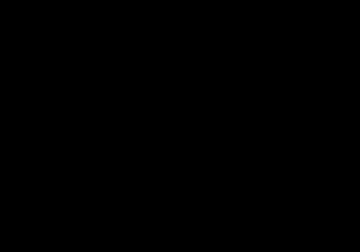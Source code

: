 #!/usr/bin/gnuplot

#-------------------------------------------------------------------
#  	Graph:   alpha  vs  t
#
# Márcio S. Gomes-Filho (marcio@setubal.net.br)
#----------------------------------------------------------------

set terminal postscript eps enhanced  color  font 'Helvetica, 19'
set output 'alpha1d.eps'

# set border lw 2 lc rgb "blue"
set xtics textcolor rgb "black"
set ytics textcolor rgb "black"
# set tics nomirror
# set border 3

#+++++++++++++++++++++++++++++++++++++++++++++++++++++++++++++++++++
set style data line
set size 1,1.
# set multiplot         # Plot with inset 
# #+++++++++++++++++++++++++++++++++++++++++++++++++++++++++++++++++++
set xlabel "t"  font 'Helvetica, 20'
set ylabel "Roughness exponent: {/ Symbol  a}" font 'Helvetica, 20'
#+++++++++++++++++++++++++++++++++++++++++++++++++++++++++++++++++++
# set key at 2.4e4, 1.3  spacing 1.5 
# set xrange [:30000]
set yrange [0.15:.55]
set key bottom

plot  "alphat_4096_100_2000.pdata"  w line lt 1  lc rgb '#ff0000' lw 4  t "1+1", 0.5 w  l dt 2 lw 4 lc rgb "black" notitle

